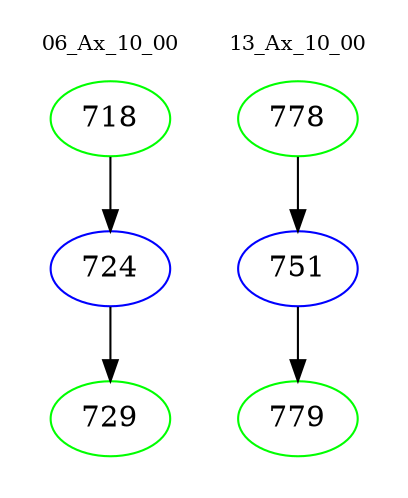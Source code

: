digraph{
subgraph cluster_0 {
color = white
label = "06_Ax_10_00";
fontsize=10;
T0_718 [label="718", color="green"]
T0_718 -> T0_724 [color="black"]
T0_724 [label="724", color="blue"]
T0_724 -> T0_729 [color="black"]
T0_729 [label="729", color="green"]
}
subgraph cluster_1 {
color = white
label = "13_Ax_10_00";
fontsize=10;
T1_778 [label="778", color="green"]
T1_778 -> T1_751 [color="black"]
T1_751 [label="751", color="blue"]
T1_751 -> T1_779 [color="black"]
T1_779 [label="779", color="green"]
}
}
